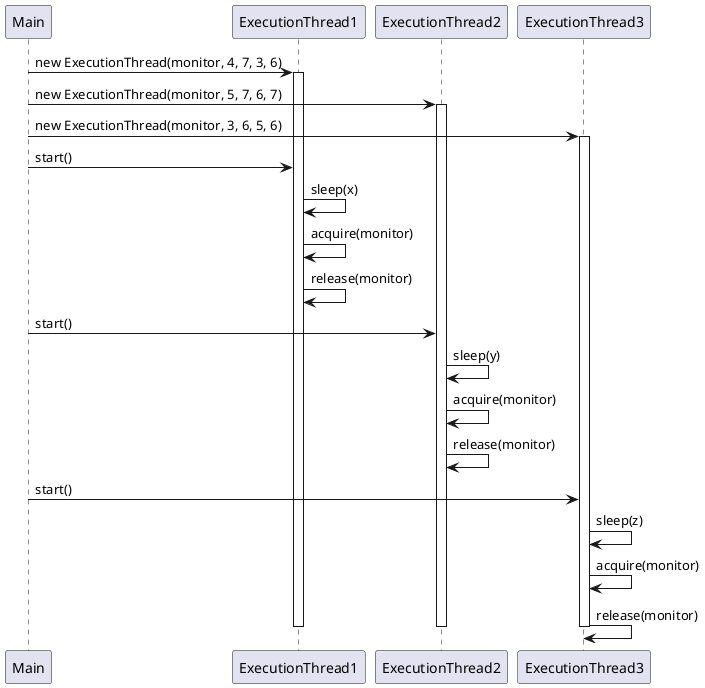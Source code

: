 @startuml
participant "Main" as M
participant "ExecutionThread1" as ET1
participant "ExecutionThread2" as ET2
participant "ExecutionThread3" as ET3

M -> ET1 : new ExecutionThread(monitor, 4, 7, 3, 6)
activate ET1
M -> ET2 : new ExecutionThread(monitor, 5, 7, 6, 7)
activate ET2
M -> ET3 : new ExecutionThread(monitor, 3, 6, 5, 6)
activate ET3

M -> ET1 : start()
ET1 -> ET1 : sleep(x)
ET1 -> ET1 : acquire(monitor)
ET1 -> ET1 : release(monitor)

M -> ET2 : start()
ET2 -> ET2 : sleep(y)
ET2 -> ET2 : acquire(monitor)
ET2 -> ET2 : release(monitor)

M -> ET3 : start()
ET3 -> ET3 : sleep(z)
ET3 -> ET3 : acquire(monitor)
ET3 -> ET3 : release(monitor)

deactivate ET1
deactivate ET2
deactivate ET3
@enduml

